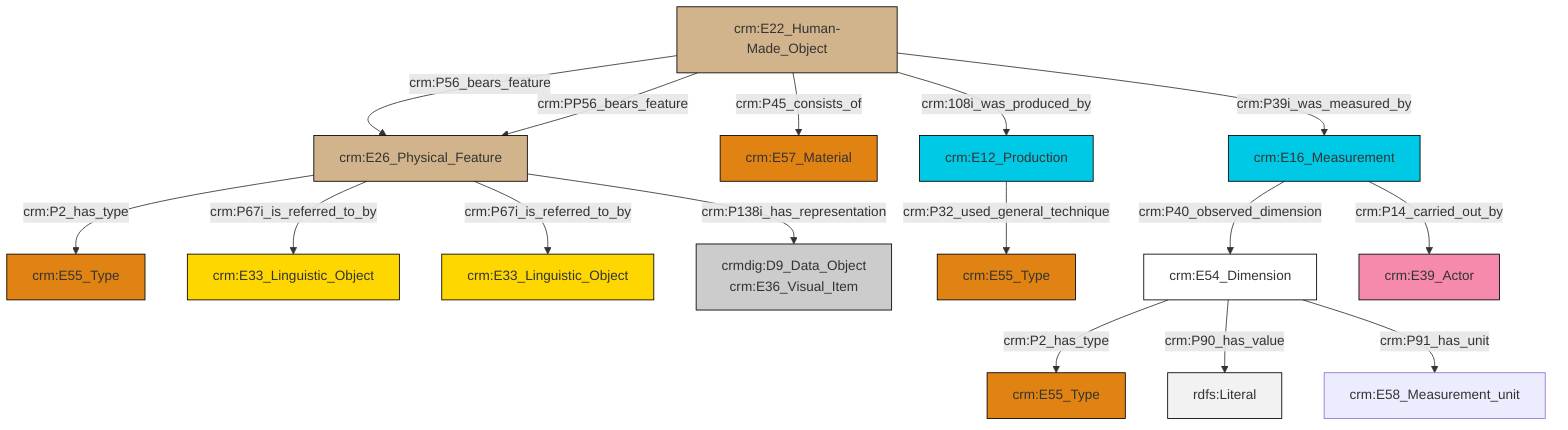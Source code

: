 graph TD
classDef Literal fill:#f2f2f2,stroke:#000000;
classDef CRM_Entity fill:#FFFFFF,stroke:#000000;
classDef Temporal_Entity fill:#00C9E6, stroke:#000000;
classDef Type fill:#E18312, stroke:#000000;
classDef Time-Span fill:#2C9C91, stroke:#000000;
classDef Appellation fill:#FFEB7F, stroke:#000000;
classDef Place fill:#008836, stroke:#000000;
classDef Persistent_Item fill:#B266B2, stroke:#000000;
classDef Conceptual_Object fill:#FFD700, stroke:#000000;
classDef Physical_Thing fill:#D2B48C, stroke:#000000;
classDef Actor fill:#f58aad, stroke:#000000;
classDef PC_Classes fill:#4ce600, stroke:#000000;
classDef Multi fill:#cccccc,stroke:#000000;

2["crm:E54_Dimension"]:::CRM_Entity -->|crm:P2_has_type| 4["crm:E55_Type"]:::Type
2["crm:E54_Dimension"]:::CRM_Entity -->|crm:P90_has_value| 5[rdfs:Literal]:::Literal
12["crm:E26_Physical_Feature"]:::Physical_Thing -->|crm:P2_has_type| 14["crm:E55_Type"]:::Type
17["crm:E22_Human-Made_Object"]:::Physical_Thing -->|crm:P56_bears_feature| 12["crm:E26_Physical_Feature"]:::Physical_Thing
18["crm:E16_Measurement"]:::Temporal_Entity -->|crm:P40_observed_dimension| 2["crm:E54_Dimension"]:::CRM_Entity
12["crm:E26_Physical_Feature"]:::Physical_Thing -->|crm:P67i_is_referred_to_by| 21["crm:E33_Linguistic_Object"]:::Conceptual_Object
0["crm:E12_Production"]:::Temporal_Entity -->|crm:P32_used_general_technique| 19["crm:E55_Type"]:::Type
17["crm:E22_Human-Made_Object"]:::Physical_Thing -->|crm:PP56_bears_feature| 12["crm:E26_Physical_Feature"]:::Physical_Thing
18["crm:E16_Measurement"]:::Temporal_Entity -->|crm:P14_carried_out_by| 10["crm:E39_Actor"]:::Actor
12["crm:E26_Physical_Feature"]:::Physical_Thing -->|crm:P67i_is_referred_to_by| 15["crm:E33_Linguistic_Object"]:::Conceptual_Object
17["crm:E22_Human-Made_Object"]:::Physical_Thing -->|crm:P45_consists_of| 6["crm:E57_Material"]:::Type
17["crm:E22_Human-Made_Object"]:::Physical_Thing -->|crm:108i_was_produced_by| 0["crm:E12_Production"]:::Temporal_Entity
17["crm:E22_Human-Made_Object"]:::Physical_Thing -->|crm:P39i_was_measured_by| 18["crm:E16_Measurement"]:::Temporal_Entity
12["crm:E26_Physical_Feature"]:::Physical_Thing -->|crm:P138i_has_representation| 24["crmdig:D9_Data_Object<br>crm:E36_Visual_Item"]:::Multi
2["crm:E54_Dimension"]:::CRM_Entity -->|crm:P91_has_unit| 8["crm:E58_Measurement_unit"]:::Default